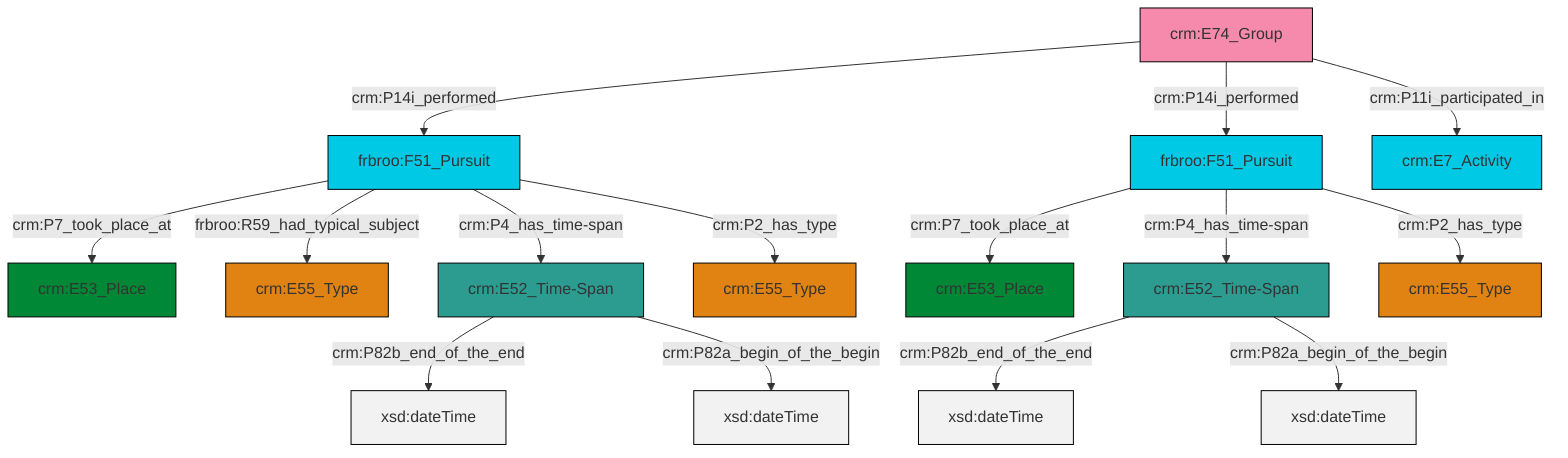 graph TD
classDef Literal fill:#f2f2f2,stroke:#000000;
classDef CRM_Entity fill:#FFFFFF,stroke:#000000;
classDef Temporal_Entity fill:#00C9E6, stroke:#000000;
classDef Type fill:#E18312, stroke:#000000;
classDef Time-Span fill:#2C9C91, stroke:#000000;
classDef Appellation fill:#FFEB7F, stroke:#000000;
classDef Place fill:#008836, stroke:#000000;
classDef Persistent_Item fill:#B266B2, stroke:#000000;
classDef Conceptual_Object fill:#FFD700, stroke:#000000;
classDef Physical_Thing fill:#D2B48C, stroke:#000000;
classDef Actor fill:#f58aad, stroke:#000000;
classDef PC_Classes fill:#4ce600, stroke:#000000;
classDef Multi fill:#cccccc,stroke:#000000;

2["crm:E74_Group"]:::Actor -->|crm:P14i_performed| 3["frbroo:F51_Pursuit"]:::Temporal_Entity
4["frbroo:F51_Pursuit"]:::Temporal_Entity -->|crm:P7_took_place_at| 5["crm:E53_Place"]:::Place
2["crm:E74_Group"]:::Actor -->|crm:P14i_performed| 4["frbroo:F51_Pursuit"]:::Temporal_Entity
3["frbroo:F51_Pursuit"]:::Temporal_Entity -->|crm:P7_took_place_at| 13["crm:E53_Place"]:::Place
14["crm:E52_Time-Span"]:::Time-Span -->|crm:P82b_end_of_the_end| 15[xsd:dateTime]:::Literal
2["crm:E74_Group"]:::Actor -->|crm:P11i_participated_in| 8["crm:E7_Activity"]:::Temporal_Entity
3["frbroo:F51_Pursuit"]:::Temporal_Entity -->|frbroo:R59_had_typical_subject| 6["crm:E55_Type"]:::Type
14["crm:E52_Time-Span"]:::Time-Span -->|crm:P82a_begin_of_the_begin| 16[xsd:dateTime]:::Literal
4["frbroo:F51_Pursuit"]:::Temporal_Entity -->|crm:P4_has_time-span| 14["crm:E52_Time-Span"]:::Time-Span
3["frbroo:F51_Pursuit"]:::Temporal_Entity -->|crm:P4_has_time-span| 11["crm:E52_Time-Span"]:::Time-Span
11["crm:E52_Time-Span"]:::Time-Span -->|crm:P82b_end_of_the_end| 22[xsd:dateTime]:::Literal
11["crm:E52_Time-Span"]:::Time-Span -->|crm:P82a_begin_of_the_begin| 24[xsd:dateTime]:::Literal
4["frbroo:F51_Pursuit"]:::Temporal_Entity -->|crm:P2_has_type| 0["crm:E55_Type"]:::Type
3["frbroo:F51_Pursuit"]:::Temporal_Entity -->|crm:P2_has_type| 17["crm:E55_Type"]:::Type